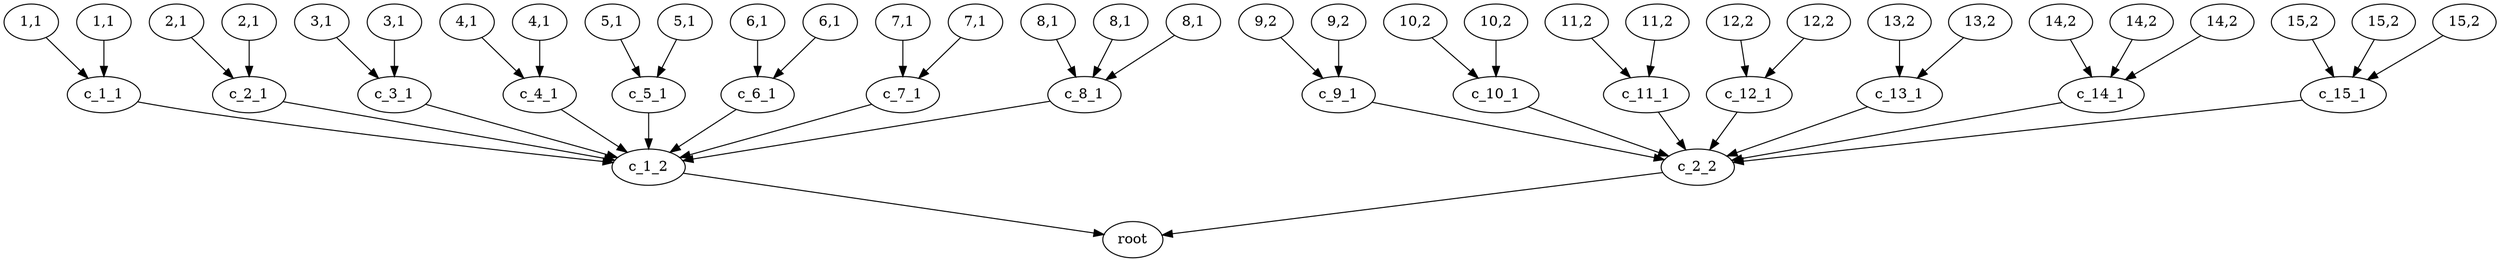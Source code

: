 digraph causal
{
	0 [label="9,2"]	
	1 [label="9,2"]	
	2 [label="10,2"]	
	3 [label="10,2"]
	4 [label="11,2"]	
	5 [label="11,2"]	
	6 [label="12,2"]	
	7 [label="12,2"]	
	8 [label="5,1"]	
	9 [label="5,1"]	
	10 [label="6,1"]	
	11 [label="6,1"]	
	12 [label="7,1"]	
	13 [label="7,1"]	
	14 [label="8,1"]	
	15 [label="8,1"]	
	16 [label="8,1"]
	
	17 [label="1,1"]
	18 [label="1,1"]
	19 [label="2,1"]
	20 [label="2,1"]
	21 [label="3,1"]
	22 [label="3,1"]
	23 [label="4,1"]
	24 [label="4,1"]
	25 [label="13,2"]
	26 [label="13,2"]
	27 [label="14,2"]
	28 [label="14,2"]
	29 [label="14,2"]
	30 [label="15,2"]
	31 [label="15,2"]
	32 [label="15,2"]
	c_1_1 		
	c_2_1 
	c_3_1 
	c_4_1 
	c_5_1 
	c_6_1 
	c_7_1
	c_8_1
	c_9_1
	c_10_1
	c_11_1
	c_12_1
	c_13_1
	c_14_1
	c_15_1
	c_1_2 
	c_2_2 
	root
	0 -> c_9_1
	1 -> c_9_1
	2 -> c_10_1
	3 -> c_10_1
	4 -> c_11_1
	5 -> c_11_1
	6 -> c_12_1
	7 -> c_12_1
	8 -> c_5_1
	9 -> c_5_1
	10 -> c_6_1
	11 -> c_6_1
	12 -> c_7_1
	13 -> c_7_1
	14 -> c_8_1
	15 -> c_8_1
	16 -> c_8_1
	17 -> c_1_1
	18 -> c_1_1
	19 -> c_2_1
	20 -> c_2_1
	21 -> c_3_1
	22 -> c_3_1
	23 -> c_4_1
	24 -> c_4_1
	25 -> c_13_1
	26 -> c_13_1
	27 -> c_14_1
	28 -> c_14_1
	29 -> c_14_1
	30 -> c_15_1
	31 -> c_15_1
	32 -> c_15_1
	c_1_1 -> c_1_2
	c_2_1 -> c_1_2
	c_3_1 -> c_1_2
	c_4_1 -> c_1_2
	c_5_1 -> c_1_2
	c_6_1 -> c_1_2
	c_7_1 -> c_1_2
	c_8_1 -> c_1_2
	c_9_1 -> c_2_2
	c_10_1 -> c_2_2
	c_11_1 -> c_2_2
	c_12_1 -> c_2_2
	c_13_1 -> c_2_2
	c_14_1 -> c_2_2
	c_15_1 -> c_2_2
	c_1_2 -> root
	c_2_2 -> root
}
